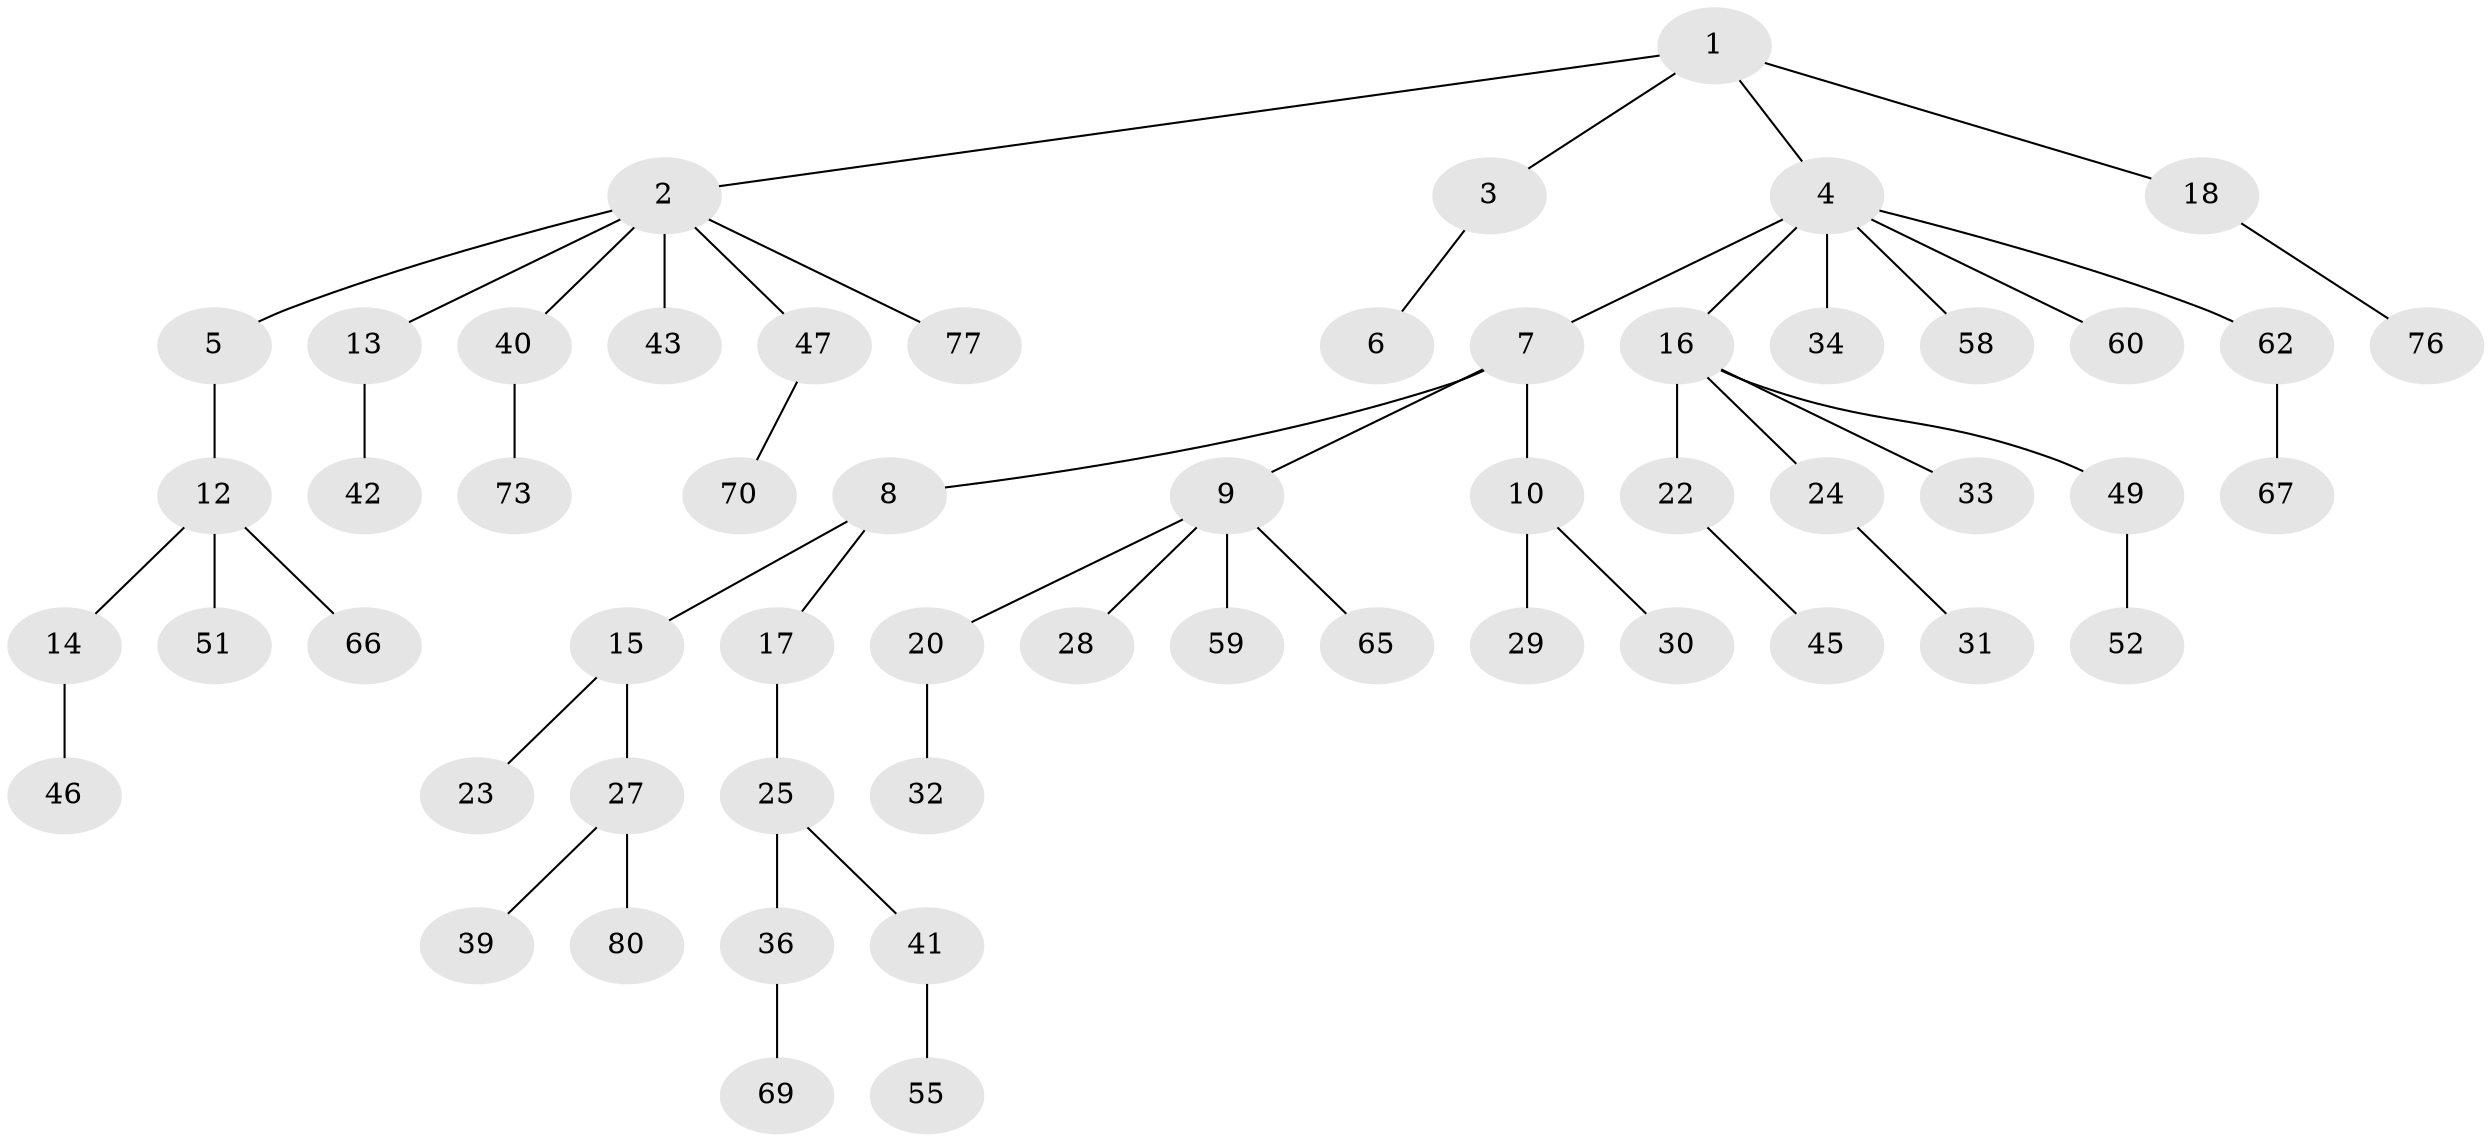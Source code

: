 // original degree distribution, {4: 0.075, 7: 0.0125, 2: 0.35, 6: 0.025, 5: 0.0125, 3: 0.075, 1: 0.45}
// Generated by graph-tools (version 1.1) at 2025/11/02/27/25 16:11:25]
// undirected, 56 vertices, 55 edges
graph export_dot {
graph [start="1"]
  node [color=gray90,style=filled];
  1;
  2 [super="+19"];
  3;
  4 [super="+53"];
  5;
  6 [super="+37"];
  7 [super="+44"];
  8 [super="+26"];
  9 [super="+21"];
  10 [super="+11"];
  12;
  13 [super="+50"];
  14;
  15 [super="+57"];
  16 [super="+38"];
  17;
  18 [super="+56"];
  20;
  22;
  23;
  24;
  25;
  27 [super="+61"];
  28;
  29 [super="+35"];
  30 [super="+63"];
  31;
  32 [super="+68"];
  33 [super="+79"];
  34 [super="+54"];
  36;
  39;
  40 [super="+48"];
  41;
  42;
  43;
  45;
  46;
  47;
  49;
  51;
  52 [super="+64"];
  55 [super="+75"];
  58;
  59 [super="+72"];
  60;
  62;
  65;
  66 [super="+74"];
  67;
  69 [super="+71"];
  70;
  73 [super="+78"];
  76;
  77;
  80;
  1 -- 2;
  1 -- 3;
  1 -- 4;
  1 -- 18;
  2 -- 5;
  2 -- 13;
  2 -- 40;
  2 -- 43;
  2 -- 77;
  2 -- 47;
  3 -- 6;
  4 -- 7;
  4 -- 16;
  4 -- 34;
  4 -- 60;
  4 -- 58;
  4 -- 62;
  5 -- 12;
  7 -- 8;
  7 -- 9;
  7 -- 10;
  8 -- 15;
  8 -- 17;
  9 -- 20;
  9 -- 59;
  9 -- 65;
  9 -- 28;
  10 -- 29;
  10 -- 30;
  12 -- 14;
  12 -- 51;
  12 -- 66;
  13 -- 42;
  14 -- 46;
  15 -- 23;
  15 -- 27;
  16 -- 22;
  16 -- 24;
  16 -- 33;
  16 -- 49;
  17 -- 25;
  18 -- 76;
  20 -- 32;
  22 -- 45;
  24 -- 31;
  25 -- 36;
  25 -- 41;
  27 -- 39;
  27 -- 80;
  36 -- 69;
  40 -- 73;
  41 -- 55;
  47 -- 70;
  49 -- 52;
  62 -- 67;
}
